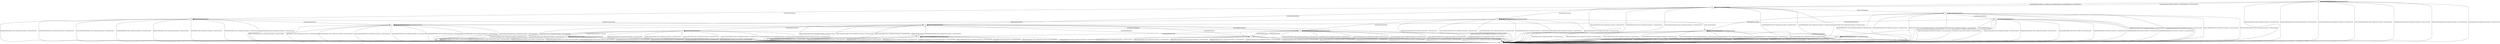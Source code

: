 digraph {
__start0 [label="" shape="none"];
__start0 -> s0;
s9
s0
s1
s2
s3
s4
s5
s6
s7
s8
s10
s11
s12
s13
s14
s15
s9 -> s15 [label="ApplicationData/Alert Fatal (Unexpected message) & ConnectionClosed"]
s9 -> s9 [label="ApplicationDataEmpty/Empty"]
s9 -> s15 [label="ChangeCipherSpec/Alert Fatal (Unexpected message) & ConnectionClosed"]
s9 -> s15 [label="ClientCertificate/Alert Fatal (Unexpected message) & ConnectionClosed"]
s9 -> s15 [label="ClientCertificateVerify/Alert Fatal (Unexpected message) & ConnectionClosed"]
s9 -> s11 [label="ClientHelloDHE/ServerHello & Certificate & ServerKeyExchange & CertificateRequest & ServerHelloDone"]
s9 -> s11 [label="ClientHelloRSA/ServerHello Certificate & CertificateRequest & ServerHelloDone"]
s9 -> s15 [label="ClientKeyExchange/Alert Fatal (Unexpected message) & ConnectionClosed"]
s9 -> s15 [label="EmptyCertificate/Alert Fatal (Unexpected message) & ConnectionClosed"]
s9 -> s15 [label="Finished/Alert Fatal (Unexpected message) & ConnectionClosed"]
s9 -> s9 [label="HeartbeatRequest/Empty"]
s0 -> s15 [label="ApplicationData/Alert Fatal (Unexpected message) & ConnectionClosed"]
s0 -> s15 [label="ApplicationDataEmpty/Alert Fatal (Unexpected message) & ConnectionClosed"]
s0 -> s15 [label="ChangeCipherSpec/Alert Fatal (Unexpected message) & ConnectionClosed"]
s0 -> s15 [label="ClientCertificate/Alert Fatal (Unexpected message) & ConnectionClosed"]
s0 -> s15 [label="ClientCertificateVerify/Alert Fatal (Unexpected message) & ConnectionClosed"]
s0 -> s15 [label="ClientHelloDHE/Alert Fatal (Unexpected message) & ConnectionClosed"]
s0 -> s15 [label="ClientHelloRSA/Alert Fatal (Unexpected message) & ConnectionClosed"]
s0 -> s15 [label="ClientKeyExchange/Alert Fatal (Unexpected message) & ConnectionClosed"]
s0 -> s15 [label="EmptyCertificate/Alert Fatal (Unexpected message) & ConnectionClosed"]
s0 -> s15 [label="Finished/Alert Fatal (Unexpected message) & ConnectionClosed"]
s0 -> s15 [label="HeartbeatRequest/Alert Fatal (Unexpected message) & ConnectionClosed"]
s1 -> s15 [label="ApplicationData/Alert Fatal (Unexpected message) & ConnectionClosed"]
s1 -> s1 [label="ApplicationDataEmpty/Empty"]
s1 -> s15 [label="ChangeCipherSpec/Alert Fatal (Unexpected message) & ConnectionClosed"]
s1 -> s15 [label="ClientCertificate/Alert Fatal (Record overflow) & ConnectionClosed"]
s1 -> s15 [label="ClientCertificateVerify/Alert Fatal (Internal error) & ConnectionClosed"]
s1 -> s15 [label="ClientHelloDHE/Alert Fatal (Record overflow) & ConnectionClosed"]
s1 -> s15 [label="ClientHelloRSA/Alert Fatal (Record overflow) & ConnectionClosed"]
s1 -> s15 [label="ClientKeyExchange/Alert Fatal (Record overflow) & ConnectionClosed"]
s1 -> s15 [label="EmptyCertificate/Alert Fatal (Record overflow) & ConnectionClosed"]
s1 -> s15 [label="Finished/Alert Fatal (Record overflow) & ConnectionClosed"]
s1 -> s1 [label="HeartbeatRequest/Empty"]
s2 -> s15 [label="ApplicationData/Alert Fatal (Unexpected message) & ConnectionClosed"]
s2 -> s2 [label="ApplicationDataEmpty/Empty"]
s2 -> s15 [label="ChangeCipherSpec/Alert Fatal (Unexpected message) & ConnectionClosed"]
s2 -> s15 [label="ClientCertificate/Alert Fatal (Record overflow) & ConnectionClosed"]
s2 -> s13 [label="ClientCertificateVerify/Empty"]
s2 -> s15 [label="ClientHelloDHE/Alert Fatal (Record overflow) & ConnectionClosed"]
s2 -> s15 [label="ClientHelloRSA/Alert Fatal (Record overflow) & ConnectionClosed"]
s2 -> s15 [label="ClientKeyExchange/Alert Fatal (Record overflow) & ConnectionClosed"]
s2 -> s15 [label="EmptyCertificate/Alert Fatal (Record overflow) & ConnectionClosed"]
s2 -> s15 [label="Finished/Alert Fatal (Record overflow) & ConnectionClosed"]
s2 -> s1 [label="HeartbeatRequest/Empty"]
s3 -> s15 [label="ApplicationData/Alert Fatal (Unexpected message) & ConnectionClosed"]
s3 -> s3 [label="ApplicationDataEmpty/Empty"]
s3 -> s15 [label="ChangeCipherSpec/Alert Fatal (Unexpected message) & ConnectionClosed"]
s3 -> s15 [label="ClientCertificate/Alert Fatal (Unexpected message) & ConnectionClosed"]
s3 -> s15 [label="ClientCertificateVerify/Alert Fatal (Unexpected message) & ConnectionClosed"]
s3 -> s15 [label="ClientHelloDHE/Alert Fatal (Unexpected message) & ConnectionClosed"]
s3 -> s15 [label="ClientHelloRSA/Alert Fatal (Unexpected message) & ConnectionClosed"]
s3 -> s15 [label="ClientKeyExchange/Alert Fatal (Unexpected message) & ConnectionClosed"]
s3 -> s15 [label="EmptyCertificate/Alert Fatal (Unexpected message) & ConnectionClosed"]
s3 -> s15 [label="Finished/Alert Fatal (Internal error) & ConnectionClosed"]
s3 -> s3 [label="HeartbeatRequest/Empty"]
s4 -> s15 [label="ApplicationData/Alert Fatal (Unexpected message) & ConnectionClosed"]
s4 -> s4 [label="ApplicationDataEmpty/Empty"]
s4 -> s15 [label="ChangeCipherSpec/Alert Fatal (Unexpected message) & ConnectionClosed"]
s4 -> s15 [label="ClientCertificate/Alert Fatal (Unexpected message) & ConnectionClosed"]
s4 -> s15 [label="ClientCertificateVerify/Alert Fatal (Unexpected message) & ConnectionClosed"]
s4 -> s15 [label="ClientHelloDHE/Alert Fatal (Unexpected message) & ConnectionClosed"]
s4 -> s15 [label="ClientHelloRSA/Alert Fatal (Unexpected message) & ConnectionClosed"]
s4 -> s15 [label="ClientKeyExchange/Alert Fatal (Unexpected message) & ConnectionClosed"]
s4 -> s15 [label="EmptyCertificate/Alert Fatal (Unexpected message) & ConnectionClosed"]
s4 -> s14 [label="Finished/ChangeCipherSpec & Finished"]
s4 -> s3 [label="HeartbeatRequest/Empty"]
s5 -> s15 [label="ApplicationData/Alert Fatal (Unexpected message) & ConnectionClosed"]
s5 -> s5 [label="ApplicationDataEmpty/Empty"]
s5 -> s15 [label="ChangeCipherSpec/Alert Fatal (Unexpected message) & ConnectionClosed"]
s5 -> s15 [label="ClientCertificate/Alert Fatal (Unexpected message) & ConnectionClosed"]
s5 -> s15 [label="ClientCertificateVerify/Alert Fatal (Unexpected message) & ConnectionClosed"]
s5 -> s15 [label="ClientHelloDHE/Alert Fatal (Unexpected message) & ConnectionClosed"]
s5 -> s15 [label="ClientHelloRSA/Alert Fatal (Unexpected message) & ConnectionClosed"]
s5 -> s1 [label="ClientKeyExchange/Empty"]
s5 -> s15 [label="EmptyCertificate/Alert Fatal (Unexpected message) & ConnectionClosed"]
s5 -> s15 [label="Finished/Alert Fatal (Unexpected message) & ConnectionClosed"]
s5 -> s5 [label="HeartbeatRequest/Empty"]
s6 -> s15 [label="ApplicationData/Alert Fatal (Unexpected message) & ConnectionClosed"]
s6 -> s6 [label="ApplicationDataEmpty/Empty"]
s6 -> s15 [label="ChangeCipherSpec/Alert Fatal (Unexpected message) & ConnectionClosed"]
s6 -> s15 [label="ClientCertificate/Alert Fatal (Unexpected message) & ConnectionClosed"]
s6 -> s15 [label="ClientCertificateVerify/Alert Fatal (Unexpected message) & ConnectionClosed"]
s6 -> s15 [label="ClientHelloDHE/Alert Fatal (Unexpected message) & ConnectionClosed"]
s6 -> s15 [label="ClientHelloRSA/Alert Fatal (Unexpected message) & ConnectionClosed"]
s6 -> s2 [label="ClientKeyExchange/Empty"]
s6 -> s15 [label="EmptyCertificate/Alert Fatal (Unexpected message) & ConnectionClosed"]
s6 -> s15 [label="Finished/Alert Fatal (Unexpected message) & ConnectionClosed"]
s6 -> s5 [label="HeartbeatRequest/Empty"]
s7 -> s15 [label="ApplicationData/Alert Fatal (Unexpected message) & ConnectionClosed"]
s7 -> s7 [label="ApplicationDataEmpty/Empty"]
s7 -> s15 [label="ChangeCipherSpec/Alert Fatal (Unexpected message) & ConnectionClosed"]
s7 -> s15 [label="ClientCertificate/Alert Fatal (Unexpected message) & ConnectionClosed"]
s7 -> s15 [label="ClientCertificateVerify/Alert Fatal (Unexpected message) & ConnectionClosed"]
s7 -> s15 [label="ClientHelloDHE/Alert Fatal (Unexpected message) & ConnectionClosed"]
s7 -> s15 [label="ClientHelloRSA/Alert Fatal (Unexpected message) & ConnectionClosed"]
s7 -> s12 [label="ClientKeyExchange/Empty"]
s7 -> s15 [label="EmptyCertificate/Alert Fatal (Unexpected message) & ConnectionClosed"]
s7 -> s15 [label="Finished/Alert Fatal (Unexpected message) & ConnectionClosed"]
s7 -> s7 [label="HeartbeatRequest/Empty"]
s8 -> s15 [label="ApplicationData/Alert Fatal (Unexpected message) & ConnectionClosed"]
s8 -> s8 [label="ApplicationDataEmpty/Empty"]
s8 -> s15 [label="ChangeCipherSpec/Alert Fatal (Unexpected message) & ConnectionClosed"]
s8 -> s15 [label="ClientCertificate/Alert Fatal (Unexpected message) & ConnectionClosed"]
s8 -> s15 [label="ClientCertificateVerify/Alert Fatal (Unexpected message) & ConnectionClosed"]
s8 -> s15 [label="ClientHelloDHE/Alert Fatal (Unexpected message) & ConnectionClosed"]
s8 -> s15 [label="ClientHelloRSA/Alert Fatal (Unexpected message) & ConnectionClosed"]
s8 -> s13 [label="ClientKeyExchange/Empty"]
s8 -> s15 [label="EmptyCertificate/Alert Fatal (Unexpected message) & ConnectionClosed"]
s8 -> s15 [label="Finished/Alert Fatal (Unexpected message) & ConnectionClosed"]
s8 -> s7 [label="HeartbeatRequest/Empty"]
s10 -> s15 [label="ApplicationData/Alert Fatal (Unexpected message) & ConnectionClosed"]
s10 -> s10 [label="ApplicationDataEmpty/Empty"]
s10 -> s15 [label="ChangeCipherSpec/Alert Fatal (Unexpected message) & ConnectionClosed"]
s10 -> s5 [label="ClientCertificate/Empty"]
s10 -> s15 [label="ClientCertificateVerify/Alert Fatal (Unexpected message) & ConnectionClosed"]
s10 -> s15 [label="ClientHelloDHE/Alert Fatal (Unexpected message) & ConnectionClosed"]
s10 -> s15 [label="ClientHelloRSA/Alert Fatal (Unexpected message) & ConnectionClosed"]
s10 -> s12 [label="ClientKeyExchange/Empty"]
s10 -> s7 [label="EmptyCertificate/Empty"]
s10 -> s15 [label="Finished/Alert Fatal (Unexpected message) & ConnectionClosed"]
s10 -> s10 [label="HeartbeatRequest/Empty"]
s11 -> s15 [label="ApplicationData/Alert Fatal (Unexpected message) & ConnectionClosed"]
s11 -> s11 [label="ApplicationDataEmpty/Empty"]
s11 -> s15 [label="ChangeCipherSpec/Alert Fatal (Unexpected message) & ConnectionClosed"]
s11 -> s6 [label="ClientCertificate/Empty"]
s11 -> s15 [label="ClientCertificateVerify/Alert Fatal (Unexpected message) & ConnectionClosed"]
s11 -> s15 [label="ClientHelloDHE/Alert Fatal (Unexpected message) & ConnectionClosed"]
s11 -> s15 [label="ClientHelloRSA/Alert Fatal (Unexpected message) & ConnectionClosed"]
s11 -> s13 [label="ClientKeyExchange/Empty"]
s11 -> s8 [label="EmptyCertificate/Empty"]
s11 -> s15 [label="Finished/Alert Fatal (Unexpected message) & ConnectionClosed"]
s11 -> s10 [label="HeartbeatRequest/Empty"]
s12 -> s15 [label="ApplicationData/Alert Fatal (Unexpected message) & ConnectionClosed"]
s12 -> s12 [label="ApplicationDataEmpty/Empty"]
s12 -> s3 [label="ChangeCipherSpec/Empty"]
s12 -> s15 [label="ClientCertificate/Alert Fatal (Unexpected message) & ConnectionClosed"]
s12 -> s15 [label="ClientCertificateVerify/Alert Fatal (Unexpected message) & ConnectionClosed"]
s12 -> s0 [label="ClientHelloDHE/Empty"]
s12 -> s0 [label="ClientHelloRSA/Empty"]
s12 -> s15 [label="ClientKeyExchange/Alert Fatal (Unexpected message) & ConnectionClosed"]
s12 -> s15 [label="EmptyCertificate/Alert Fatal (Unexpected message) & ConnectionClosed"]
s12 -> s15 [label="Finished/Alert Fatal (Unexpected message) & ConnectionClosed"]
s12 -> s12 [label="HeartbeatRequest/Empty"]
s13 -> s15 [label="ApplicationData/Alert Fatal (Unexpected message) & ConnectionClosed"]
s13 -> s13 [label="ApplicationDataEmpty/Empty"]
s13 -> s4 [label="ChangeCipherSpec/Empty"]
s13 -> s15 [label="ClientCertificate/Alert Fatal (Unexpected message) & ConnectionClosed"]
s13 -> s15 [label="ClientCertificateVerify/Alert Fatal (Unexpected message) & ConnectionClosed"]
s13 -> s0 [label="ClientHelloDHE/Empty"]
s13 -> s0 [label="ClientHelloRSA/Empty"]
s13 -> s15 [label="ClientKeyExchange/Alert Fatal (Unexpected message) & ConnectionClosed"]
s13 -> s15 [label="EmptyCertificate/Alert Fatal (Unexpected message) & ConnectionClosed"]
s13 -> s15 [label="Finished/Alert Fatal (Unexpected message) & ConnectionClosed"]
s13 -> s12 [label="HeartbeatRequest/Empty"]
s14 -> s15 [label="ApplicationData/ApplicationData & Alert Warning (Close notify) & ConnectionClosed"]
s14 -> s14 [label="ApplicationDataEmpty/Empty"]
s14 -> s15 [label="ChangeCipherSpec/Alert Warning (Close notify) & ConnectionClosed"]
s14 -> s15 [label="ClientCertificate/Alert Warning (Close notify) & ConnectionClosed"]
s14 -> s15 [label="ClientCertificateVerify/Alert Warning (Close notify) & ConnectionClosed"]
s14 -> s15 [label="ClientHelloDHE/Alert Fatal (Handshake failure) & ConnectionClosed"]
s14 -> s15 [label="ClientHelloRSA/Alert Fatal (Handshake failure) & ConnectionClosed"]
s14 -> s15 [label="ClientKeyExchange/Alert Warning (Close notify) & ConnectionClosed"]
s14 -> s15 [label="EmptyCertificate/Alert Warning (Close notify) & ConnectionClosed"]
s14 -> s15 [label="Finished/Alert Warning (Close notify) & ConnectionClosed"]
s14 -> s14 [label="HeartbeatRequest/HeartbeatResponse"]
s15 -> s15 [label="ApplicationData/ConnectionClosed"]
s15 -> s15 [label="ApplicationDataEmpty/ConnectionClosed"]
s15 -> s15 [label="ChangeCipherSpec/ConnectionClosed"]
s15 -> s15 [label="ClientCertificate/ConnectionClosed"]
s15 -> s15 [label="ClientCertificateVerify/ConnectionClosed"]
s15 -> s15 [label="ClientHelloDHE/ConnectionClosed"]
s15 -> s15 [label="ClientHelloRSA/ConnectionClosed"]
s15 -> s15 [label="ClientKeyExchange/ConnectionClosed"]
s15 -> s15 [label="EmptyCertificate/ConnectionClosed"]
s15 -> s15 [label="Finished/ConnectionClosed"]
s15 -> s15 [label="HeartbeatRequest/ConnectionClosed"]
}

